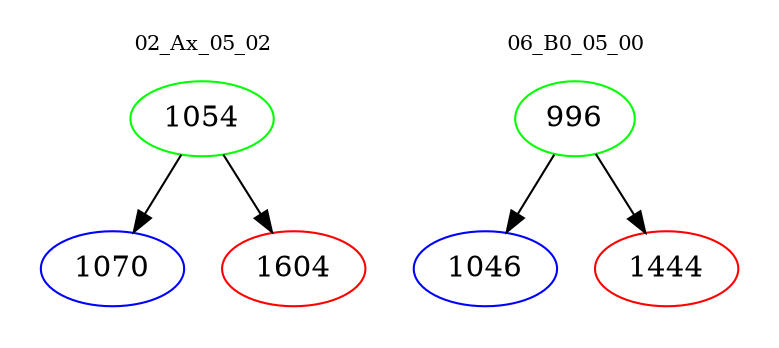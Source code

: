digraph{
subgraph cluster_0 {
color = white
label = "02_Ax_05_02";
fontsize=10;
T0_1054 [label="1054", color="green"]
T0_1054 -> T0_1070 [color="black"]
T0_1070 [label="1070", color="blue"]
T0_1054 -> T0_1604 [color="black"]
T0_1604 [label="1604", color="red"]
}
subgraph cluster_1 {
color = white
label = "06_B0_05_00";
fontsize=10;
T1_996 [label="996", color="green"]
T1_996 -> T1_1046 [color="black"]
T1_1046 [label="1046", color="blue"]
T1_996 -> T1_1444 [color="black"]
T1_1444 [label="1444", color="red"]
}
}
